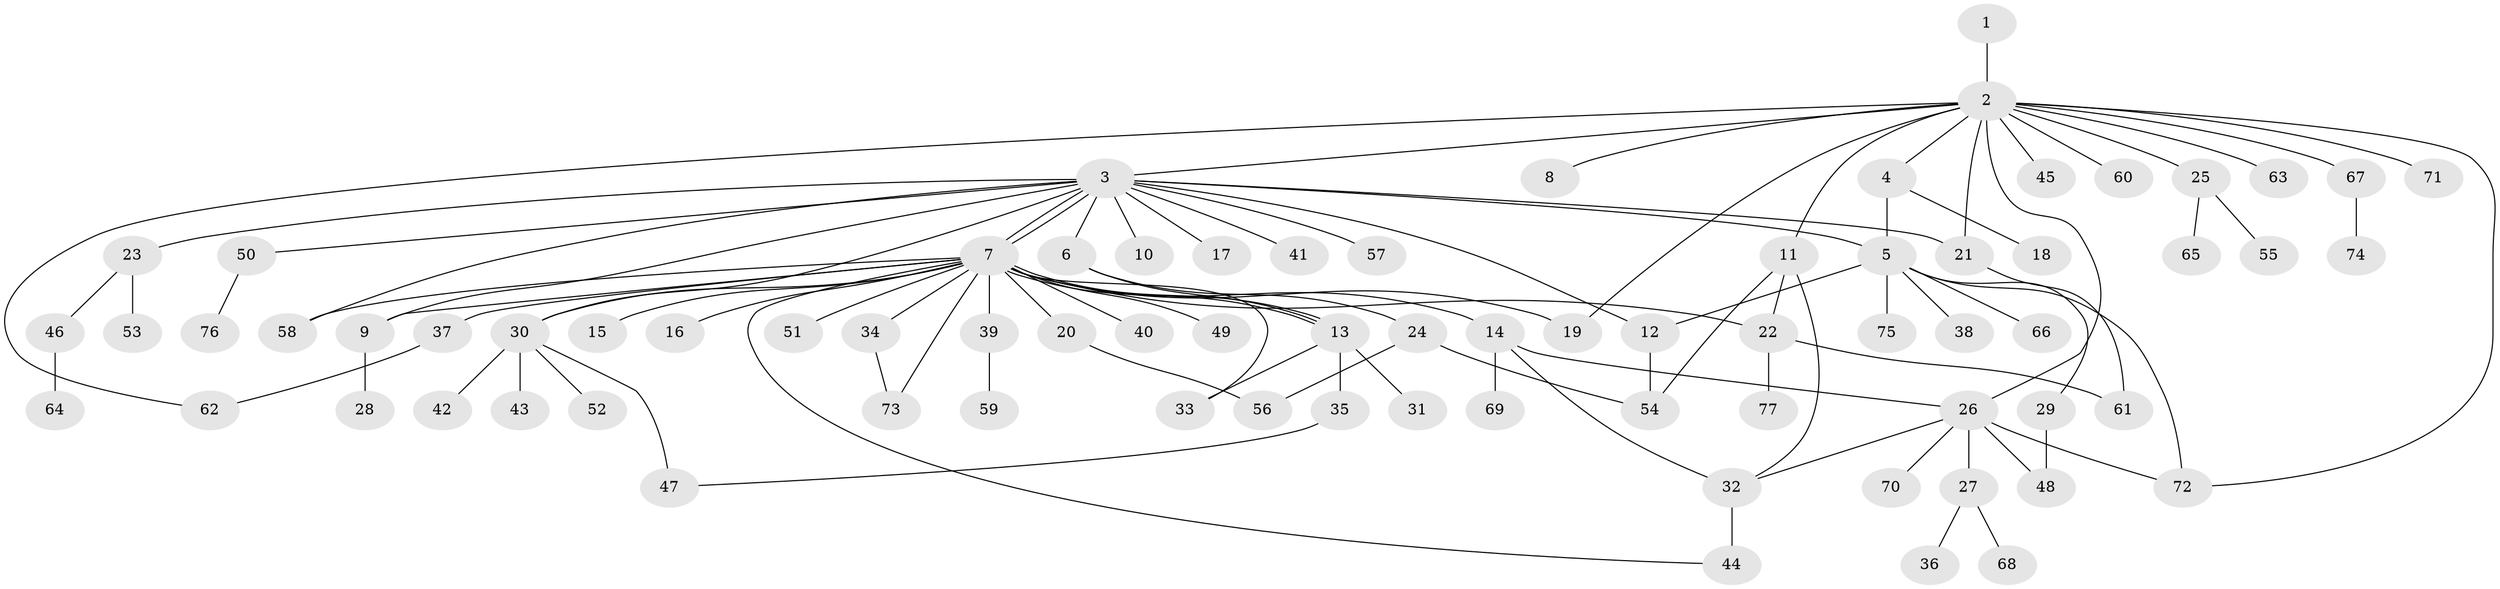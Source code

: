 // Generated by graph-tools (version 1.1) at 2025/49/03/09/25 03:49:52]
// undirected, 77 vertices, 102 edges
graph export_dot {
graph [start="1"]
  node [color=gray90,style=filled];
  1;
  2;
  3;
  4;
  5;
  6;
  7;
  8;
  9;
  10;
  11;
  12;
  13;
  14;
  15;
  16;
  17;
  18;
  19;
  20;
  21;
  22;
  23;
  24;
  25;
  26;
  27;
  28;
  29;
  30;
  31;
  32;
  33;
  34;
  35;
  36;
  37;
  38;
  39;
  40;
  41;
  42;
  43;
  44;
  45;
  46;
  47;
  48;
  49;
  50;
  51;
  52;
  53;
  54;
  55;
  56;
  57;
  58;
  59;
  60;
  61;
  62;
  63;
  64;
  65;
  66;
  67;
  68;
  69;
  70;
  71;
  72;
  73;
  74;
  75;
  76;
  77;
  1 -- 2;
  2 -- 3;
  2 -- 4;
  2 -- 8;
  2 -- 11;
  2 -- 19;
  2 -- 21;
  2 -- 25;
  2 -- 26;
  2 -- 45;
  2 -- 60;
  2 -- 62;
  2 -- 63;
  2 -- 67;
  2 -- 71;
  2 -- 72;
  3 -- 5;
  3 -- 6;
  3 -- 7;
  3 -- 7;
  3 -- 9;
  3 -- 10;
  3 -- 12;
  3 -- 17;
  3 -- 21;
  3 -- 23;
  3 -- 30;
  3 -- 41;
  3 -- 50;
  3 -- 57;
  3 -- 58;
  4 -- 5;
  4 -- 18;
  5 -- 12;
  5 -- 29;
  5 -- 38;
  5 -- 66;
  5 -- 72;
  5 -- 75;
  6 -- 13;
  6 -- 24;
  7 -- 9;
  7 -- 13;
  7 -- 13;
  7 -- 14;
  7 -- 15;
  7 -- 16;
  7 -- 19;
  7 -- 20;
  7 -- 22;
  7 -- 30;
  7 -- 33;
  7 -- 34;
  7 -- 37;
  7 -- 39;
  7 -- 40;
  7 -- 44;
  7 -- 49;
  7 -- 51;
  7 -- 58;
  7 -- 73;
  9 -- 28;
  11 -- 22;
  11 -- 32;
  11 -- 54;
  12 -- 54;
  13 -- 31;
  13 -- 33;
  13 -- 35;
  14 -- 26;
  14 -- 32;
  14 -- 69;
  20 -- 56;
  21 -- 61;
  22 -- 61;
  22 -- 77;
  23 -- 46;
  23 -- 53;
  24 -- 54;
  24 -- 56;
  25 -- 55;
  25 -- 65;
  26 -- 27;
  26 -- 32;
  26 -- 48;
  26 -- 70;
  26 -- 72;
  27 -- 36;
  27 -- 68;
  29 -- 48;
  30 -- 42;
  30 -- 43;
  30 -- 47;
  30 -- 52;
  32 -- 44;
  34 -- 73;
  35 -- 47;
  37 -- 62;
  39 -- 59;
  46 -- 64;
  50 -- 76;
  67 -- 74;
}
